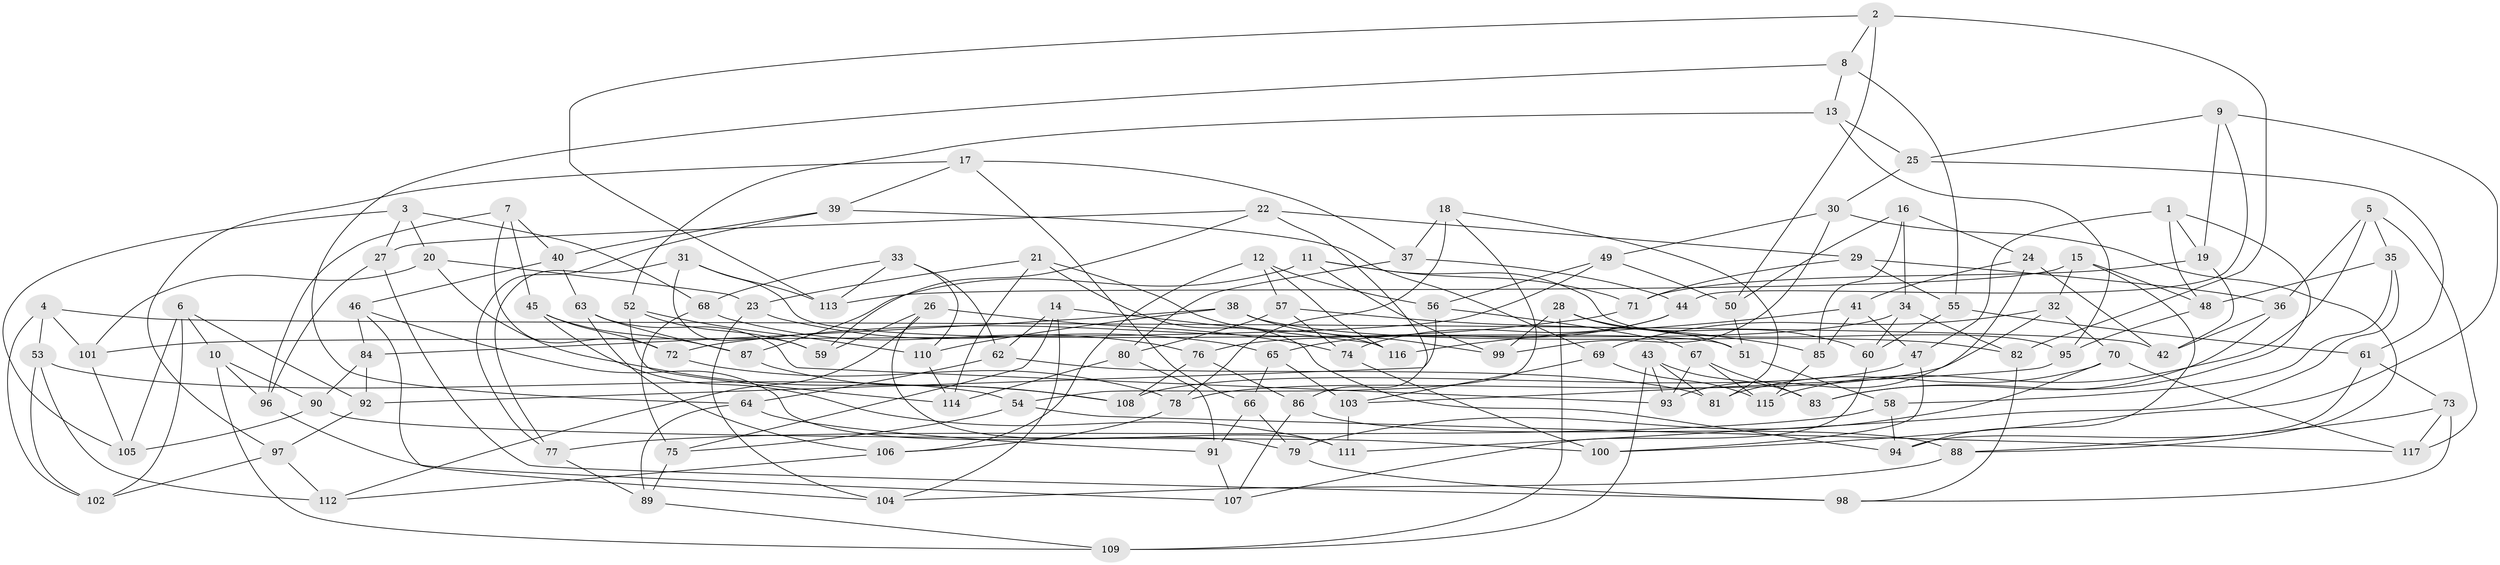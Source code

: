 // Generated by graph-tools (version 1.1) at 2025/56/03/09/25 04:56:20]
// undirected, 117 vertices, 234 edges
graph export_dot {
graph [start="1"]
  node [color=gray90,style=filled];
  1;
  2;
  3;
  4;
  5;
  6;
  7;
  8;
  9;
  10;
  11;
  12;
  13;
  14;
  15;
  16;
  17;
  18;
  19;
  20;
  21;
  22;
  23;
  24;
  25;
  26;
  27;
  28;
  29;
  30;
  31;
  32;
  33;
  34;
  35;
  36;
  37;
  38;
  39;
  40;
  41;
  42;
  43;
  44;
  45;
  46;
  47;
  48;
  49;
  50;
  51;
  52;
  53;
  54;
  55;
  56;
  57;
  58;
  59;
  60;
  61;
  62;
  63;
  64;
  65;
  66;
  67;
  68;
  69;
  70;
  71;
  72;
  73;
  74;
  75;
  76;
  77;
  78;
  79;
  80;
  81;
  82;
  83;
  84;
  85;
  86;
  87;
  88;
  89;
  90;
  91;
  92;
  93;
  94;
  95;
  96;
  97;
  98;
  99;
  100;
  101;
  102;
  103;
  104;
  105;
  106;
  107;
  108;
  109;
  110;
  111;
  112;
  113;
  114;
  115;
  116;
  117;
  1 -- 83;
  1 -- 47;
  1 -- 19;
  1 -- 48;
  2 -- 113;
  2 -- 82;
  2 -- 8;
  2 -- 50;
  3 -- 20;
  3 -- 105;
  3 -- 68;
  3 -- 27;
  4 -- 53;
  4 -- 102;
  4 -- 42;
  4 -- 101;
  5 -- 35;
  5 -- 115;
  5 -- 117;
  5 -- 36;
  6 -- 102;
  6 -- 10;
  6 -- 92;
  6 -- 105;
  7 -- 45;
  7 -- 40;
  7 -- 72;
  7 -- 96;
  8 -- 55;
  8 -- 64;
  8 -- 13;
  9 -- 44;
  9 -- 19;
  9 -- 100;
  9 -- 25;
  10 -- 90;
  10 -- 96;
  10 -- 109;
  11 -- 87;
  11 -- 95;
  11 -- 99;
  11 -- 71;
  12 -- 57;
  12 -- 56;
  12 -- 116;
  12 -- 106;
  13 -- 95;
  13 -- 52;
  13 -- 25;
  14 -- 116;
  14 -- 62;
  14 -- 75;
  14 -- 104;
  15 -- 48;
  15 -- 113;
  15 -- 94;
  15 -- 32;
  16 -- 85;
  16 -- 50;
  16 -- 24;
  16 -- 34;
  17 -- 37;
  17 -- 66;
  17 -- 97;
  17 -- 39;
  18 -- 54;
  18 -- 37;
  18 -- 78;
  18 -- 81;
  19 -- 71;
  19 -- 42;
  20 -- 101;
  20 -- 23;
  20 -- 108;
  21 -- 23;
  21 -- 94;
  21 -- 116;
  21 -- 114;
  22 -- 29;
  22 -- 59;
  22 -- 86;
  22 -- 27;
  23 -- 65;
  23 -- 104;
  24 -- 93;
  24 -- 41;
  24 -- 42;
  25 -- 30;
  25 -- 61;
  26 -- 74;
  26 -- 59;
  26 -- 111;
  26 -- 112;
  27 -- 98;
  27 -- 96;
  28 -- 109;
  28 -- 60;
  28 -- 51;
  28 -- 99;
  29 -- 36;
  29 -- 55;
  29 -- 71;
  30 -- 88;
  30 -- 49;
  30 -- 99;
  31 -- 113;
  31 -- 77;
  31 -- 59;
  31 -- 51;
  32 -- 70;
  32 -- 69;
  32 -- 78;
  33 -- 62;
  33 -- 110;
  33 -- 113;
  33 -- 68;
  34 -- 76;
  34 -- 60;
  34 -- 82;
  35 -- 58;
  35 -- 48;
  35 -- 111;
  36 -- 83;
  36 -- 42;
  37 -- 80;
  37 -- 44;
  38 -- 110;
  38 -- 84;
  38 -- 82;
  38 -- 99;
  39 -- 77;
  39 -- 40;
  39 -- 69;
  40 -- 46;
  40 -- 63;
  41 -- 47;
  41 -- 85;
  41 -- 116;
  43 -- 93;
  43 -- 83;
  43 -- 81;
  43 -- 109;
  44 -- 65;
  44 -- 74;
  45 -- 111;
  45 -- 72;
  45 -- 87;
  46 -- 79;
  46 -- 104;
  46 -- 84;
  47 -- 108;
  47 -- 100;
  48 -- 95;
  49 -- 50;
  49 -- 56;
  49 -- 101;
  50 -- 51;
  51 -- 58;
  52 -- 59;
  52 -- 114;
  52 -- 110;
  53 -- 102;
  53 -- 112;
  53 -- 54;
  54 -- 117;
  54 -- 75;
  55 -- 61;
  55 -- 60;
  56 -- 92;
  56 -- 67;
  57 -- 85;
  57 -- 74;
  57 -- 80;
  58 -- 77;
  58 -- 94;
  60 -- 107;
  61 -- 73;
  61 -- 94;
  62 -- 81;
  62 -- 64;
  63 -- 106;
  63 -- 93;
  63 -- 87;
  64 -- 91;
  64 -- 89;
  65 -- 103;
  65 -- 66;
  66 -- 79;
  66 -- 91;
  67 -- 83;
  67 -- 115;
  67 -- 93;
  68 -- 76;
  68 -- 75;
  69 -- 115;
  69 -- 103;
  70 -- 79;
  70 -- 117;
  70 -- 81;
  71 -- 72;
  72 -- 78;
  73 -- 88;
  73 -- 117;
  73 -- 98;
  74 -- 100;
  75 -- 89;
  76 -- 86;
  76 -- 108;
  77 -- 89;
  78 -- 106;
  79 -- 98;
  80 -- 114;
  80 -- 91;
  82 -- 98;
  84 -- 90;
  84 -- 92;
  85 -- 115;
  86 -- 107;
  86 -- 88;
  87 -- 108;
  88 -- 104;
  89 -- 109;
  90 -- 105;
  90 -- 100;
  91 -- 107;
  92 -- 97;
  95 -- 103;
  96 -- 107;
  97 -- 102;
  97 -- 112;
  101 -- 105;
  103 -- 111;
  106 -- 112;
  110 -- 114;
}
